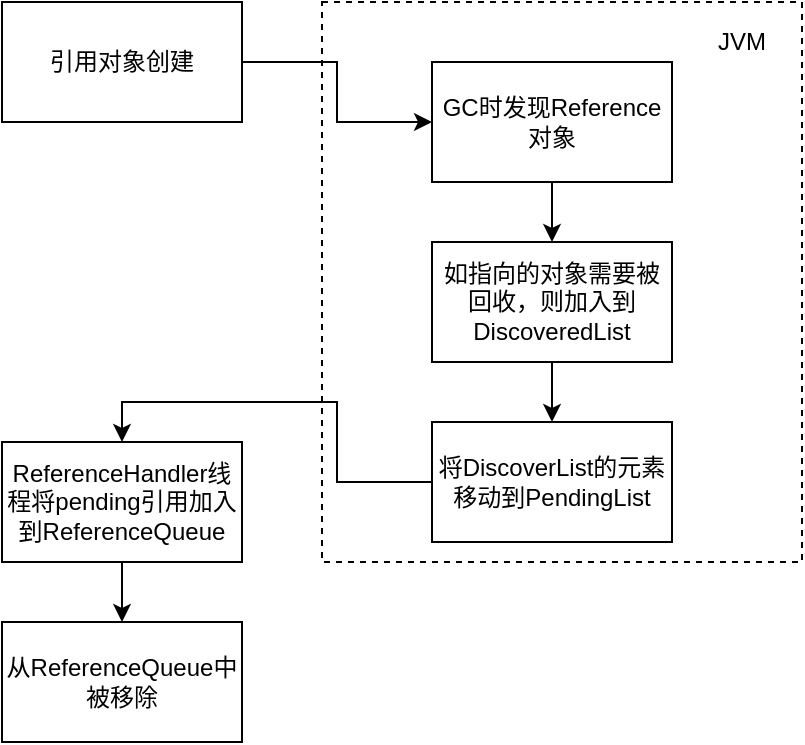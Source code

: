 <mxfile version="13.0.3" type="device"><diagram id="7nbsySxkTIgc4PbzRID3" name="第 1 页"><mxGraphModel dx="946" dy="680" grid="1" gridSize="10" guides="1" tooltips="1" connect="1" arrows="1" fold="1" page="1" pageScale="1" pageWidth="850" pageHeight="800" math="0" shadow="0"><root><mxCell id="0"/><mxCell id="1" parent="0"/><mxCell id="hpH3Uq0Adt6IiFO5phu7-7" value="" style="rounded=0;whiteSpace=wrap;html=1;dashed=1;" vertex="1" parent="1"><mxGeometry x="310" y="180" width="240" height="280" as="geometry"/></mxCell><mxCell id="hpH3Uq0Adt6IiFO5phu7-10" style="edgeStyle=orthogonalEdgeStyle;rounded=0;orthogonalLoop=1;jettySize=auto;html=1;exitX=1;exitY=0.5;exitDx=0;exitDy=0;entryX=0;entryY=0.5;entryDx=0;entryDy=0;" edge="1" parent="1" source="hpH3Uq0Adt6IiFO5phu7-1" target="hpH3Uq0Adt6IiFO5phu7-2"><mxGeometry relative="1" as="geometry"/></mxCell><mxCell id="hpH3Uq0Adt6IiFO5phu7-1" value="引用对象创建" style="rounded=0;whiteSpace=wrap;html=1;" vertex="1" parent="1"><mxGeometry x="150" y="180" width="120" height="60" as="geometry"/></mxCell><mxCell id="hpH3Uq0Adt6IiFO5phu7-11" style="edgeStyle=orthogonalEdgeStyle;rounded=0;orthogonalLoop=1;jettySize=auto;html=1;exitX=0.5;exitY=1;exitDx=0;exitDy=0;entryX=0.5;entryY=0;entryDx=0;entryDy=0;" edge="1" parent="1" source="hpH3Uq0Adt6IiFO5phu7-2" target="hpH3Uq0Adt6IiFO5phu7-3"><mxGeometry relative="1" as="geometry"/></mxCell><mxCell id="hpH3Uq0Adt6IiFO5phu7-2" value="GC时发现Reference对象" style="rounded=0;whiteSpace=wrap;html=1;" vertex="1" parent="1"><mxGeometry x="365" y="210" width="120" height="60" as="geometry"/></mxCell><mxCell id="hpH3Uq0Adt6IiFO5phu7-12" style="edgeStyle=orthogonalEdgeStyle;rounded=0;orthogonalLoop=1;jettySize=auto;html=1;exitX=0.5;exitY=1;exitDx=0;exitDy=0;" edge="1" parent="1" source="hpH3Uq0Adt6IiFO5phu7-3" target="hpH3Uq0Adt6IiFO5phu7-4"><mxGeometry relative="1" as="geometry"/></mxCell><mxCell id="hpH3Uq0Adt6IiFO5phu7-3" value="如指向的对象需要被回收，则加入到DiscoveredList" style="rounded=0;whiteSpace=wrap;html=1;" vertex="1" parent="1"><mxGeometry x="365" y="300" width="120" height="60" as="geometry"/></mxCell><mxCell id="hpH3Uq0Adt6IiFO5phu7-13" style="edgeStyle=orthogonalEdgeStyle;rounded=0;orthogonalLoop=1;jettySize=auto;html=1;exitX=0;exitY=0.5;exitDx=0;exitDy=0;entryX=0.5;entryY=0;entryDx=0;entryDy=0;" edge="1" parent="1" source="hpH3Uq0Adt6IiFO5phu7-4" target="hpH3Uq0Adt6IiFO5phu7-5"><mxGeometry relative="1" as="geometry"/></mxCell><mxCell id="hpH3Uq0Adt6IiFO5phu7-4" value="将DiscoverList的元素移动到PendingList" style="rounded=0;whiteSpace=wrap;html=1;" vertex="1" parent="1"><mxGeometry x="365" y="390" width="120" height="60" as="geometry"/></mxCell><mxCell id="hpH3Uq0Adt6IiFO5phu7-14" style="edgeStyle=orthogonalEdgeStyle;rounded=0;orthogonalLoop=1;jettySize=auto;html=1;exitX=0.5;exitY=1;exitDx=0;exitDy=0;entryX=0.5;entryY=0;entryDx=0;entryDy=0;" edge="1" parent="1" source="hpH3Uq0Adt6IiFO5phu7-5" target="hpH3Uq0Adt6IiFO5phu7-6"><mxGeometry relative="1" as="geometry"/></mxCell><mxCell id="hpH3Uq0Adt6IiFO5phu7-5" value="ReferenceHandler线程将pending引用加入到ReferenceQueue" style="rounded=0;whiteSpace=wrap;html=1;" vertex="1" parent="1"><mxGeometry x="150" y="400" width="120" height="60" as="geometry"/></mxCell><mxCell id="hpH3Uq0Adt6IiFO5phu7-6" value="从ReferenceQueue中被移除" style="rounded=0;whiteSpace=wrap;html=1;" vertex="1" parent="1"><mxGeometry x="150" y="490" width="120" height="60" as="geometry"/></mxCell><mxCell id="hpH3Uq0Adt6IiFO5phu7-8" value="JVM" style="text;html=1;strokeColor=none;fillColor=none;align=center;verticalAlign=middle;whiteSpace=wrap;rounded=0;" vertex="1" parent="1"><mxGeometry x="500" y="190" width="40" height="20" as="geometry"/></mxCell></root></mxGraphModel></diagram></mxfile>